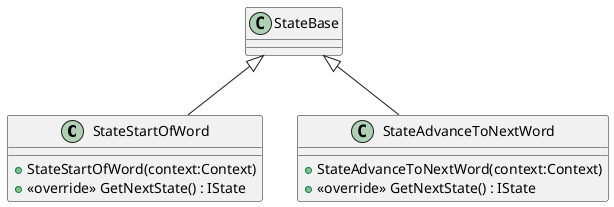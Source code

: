 @startuml
class StateStartOfWord {
    + StateStartOfWord(context:Context)
    + <<override>> GetNextState() : IState
}
class StateAdvanceToNextWord {
    + StateAdvanceToNextWord(context:Context)
    + <<override>> GetNextState() : IState
}
StateBase <|-- StateStartOfWord
StateBase <|-- StateAdvanceToNextWord
@enduml
